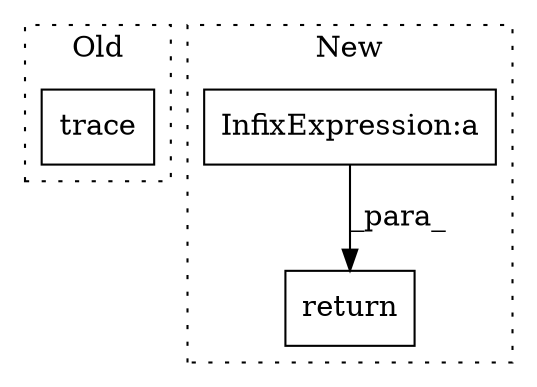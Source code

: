 digraph G {
subgraph cluster0 {
1 [label="trace" a="32" s="1891,1938" l="6,1" shape="box"];
label = "Old";
style="dotted";
}
subgraph cluster1 {
2 [label="return" a="41" s="1757" l="7" shape="box"];
3 [label="InfixExpression:a" a="27" s="1768" l="3" shape="box"];
label = "New";
style="dotted";
}
3 -> 2 [label="_para_"];
}